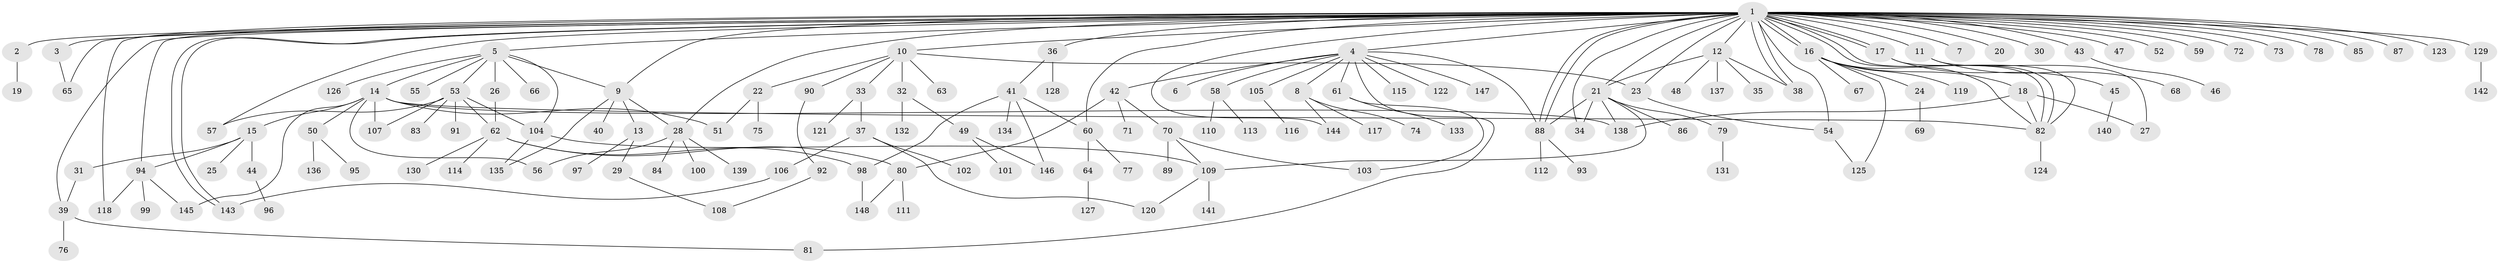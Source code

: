 // coarse degree distribution, {39: 0.009523809523809525, 1: 0.38095238095238093, 11: 0.009523809523809525, 8: 0.009523809523809525, 3: 0.12380952380952381, 5: 0.047619047619047616, 6: 0.02857142857142857, 2: 0.29523809523809524, 9: 0.009523809523809525, 4: 0.0761904761904762, 7: 0.009523809523809525}
// Generated by graph-tools (version 1.1) at 2025/50/03/04/25 22:50:37]
// undirected, 148 vertices, 195 edges
graph export_dot {
  node [color=gray90,style=filled];
  1;
  2;
  3;
  4;
  5;
  6;
  7;
  8;
  9;
  10;
  11;
  12;
  13;
  14;
  15;
  16;
  17;
  18;
  19;
  20;
  21;
  22;
  23;
  24;
  25;
  26;
  27;
  28;
  29;
  30;
  31;
  32;
  33;
  34;
  35;
  36;
  37;
  38;
  39;
  40;
  41;
  42;
  43;
  44;
  45;
  46;
  47;
  48;
  49;
  50;
  51;
  52;
  53;
  54;
  55;
  56;
  57;
  58;
  59;
  60;
  61;
  62;
  63;
  64;
  65;
  66;
  67;
  68;
  69;
  70;
  71;
  72;
  73;
  74;
  75;
  76;
  77;
  78;
  79;
  80;
  81;
  82;
  83;
  84;
  85;
  86;
  87;
  88;
  89;
  90;
  91;
  92;
  93;
  94;
  95;
  96;
  97;
  98;
  99;
  100;
  101;
  102;
  103;
  104;
  105;
  106;
  107;
  108;
  109;
  110;
  111;
  112;
  113;
  114;
  115;
  116;
  117;
  118;
  119;
  120;
  121;
  122;
  123;
  124;
  125;
  126;
  127;
  128;
  129;
  130;
  131;
  132;
  133;
  134;
  135;
  136;
  137;
  138;
  139;
  140;
  141;
  142;
  143;
  144;
  145;
  146;
  147;
  148;
  1 -- 2;
  1 -- 3;
  1 -- 4;
  1 -- 5;
  1 -- 7;
  1 -- 9;
  1 -- 10;
  1 -- 11;
  1 -- 12;
  1 -- 16;
  1 -- 16;
  1 -- 17;
  1 -- 17;
  1 -- 20;
  1 -- 21;
  1 -- 23;
  1 -- 28;
  1 -- 30;
  1 -- 34;
  1 -- 36;
  1 -- 38;
  1 -- 38;
  1 -- 39;
  1 -- 43;
  1 -- 47;
  1 -- 52;
  1 -- 54;
  1 -- 57;
  1 -- 59;
  1 -- 60;
  1 -- 65;
  1 -- 72;
  1 -- 73;
  1 -- 78;
  1 -- 82;
  1 -- 82;
  1 -- 85;
  1 -- 87;
  1 -- 88;
  1 -- 88;
  1 -- 94;
  1 -- 118;
  1 -- 123;
  1 -- 129;
  1 -- 143;
  1 -- 143;
  1 -- 144;
  2 -- 19;
  3 -- 65;
  4 -- 6;
  4 -- 8;
  4 -- 42;
  4 -- 58;
  4 -- 61;
  4 -- 81;
  4 -- 88;
  4 -- 105;
  4 -- 115;
  4 -- 122;
  4 -- 147;
  5 -- 9;
  5 -- 14;
  5 -- 26;
  5 -- 53;
  5 -- 55;
  5 -- 66;
  5 -- 104;
  5 -- 126;
  8 -- 74;
  8 -- 117;
  8 -- 144;
  9 -- 13;
  9 -- 28;
  9 -- 40;
  9 -- 135;
  10 -- 22;
  10 -- 23;
  10 -- 32;
  10 -- 33;
  10 -- 63;
  10 -- 90;
  11 -- 27;
  11 -- 68;
  12 -- 21;
  12 -- 35;
  12 -- 38;
  12 -- 48;
  12 -- 137;
  13 -- 29;
  13 -- 97;
  14 -- 15;
  14 -- 50;
  14 -- 51;
  14 -- 56;
  14 -- 82;
  14 -- 107;
  14 -- 138;
  14 -- 145;
  15 -- 25;
  15 -- 31;
  15 -- 44;
  15 -- 94;
  16 -- 18;
  16 -- 24;
  16 -- 67;
  16 -- 82;
  16 -- 119;
  16 -- 125;
  17 -- 45;
  17 -- 82;
  18 -- 27;
  18 -- 82;
  18 -- 138;
  21 -- 34;
  21 -- 79;
  21 -- 86;
  21 -- 88;
  21 -- 109;
  21 -- 138;
  22 -- 51;
  22 -- 75;
  23 -- 54;
  24 -- 69;
  26 -- 62;
  28 -- 56;
  28 -- 84;
  28 -- 100;
  28 -- 139;
  29 -- 108;
  31 -- 39;
  32 -- 49;
  32 -- 132;
  33 -- 37;
  33 -- 121;
  36 -- 41;
  36 -- 128;
  37 -- 102;
  37 -- 106;
  37 -- 120;
  39 -- 76;
  39 -- 81;
  41 -- 60;
  41 -- 98;
  41 -- 134;
  41 -- 146;
  42 -- 70;
  42 -- 71;
  42 -- 80;
  43 -- 46;
  44 -- 96;
  45 -- 140;
  49 -- 101;
  49 -- 146;
  50 -- 95;
  50 -- 136;
  53 -- 57;
  53 -- 62;
  53 -- 83;
  53 -- 91;
  53 -- 104;
  53 -- 107;
  54 -- 125;
  58 -- 110;
  58 -- 113;
  60 -- 64;
  60 -- 77;
  61 -- 103;
  61 -- 133;
  62 -- 80;
  62 -- 98;
  62 -- 114;
  62 -- 130;
  64 -- 127;
  70 -- 89;
  70 -- 103;
  70 -- 109;
  79 -- 131;
  80 -- 111;
  80 -- 148;
  82 -- 124;
  88 -- 93;
  88 -- 112;
  90 -- 92;
  92 -- 108;
  94 -- 99;
  94 -- 118;
  94 -- 145;
  98 -- 148;
  104 -- 109;
  104 -- 135;
  105 -- 116;
  106 -- 143;
  109 -- 120;
  109 -- 141;
  129 -- 142;
}
